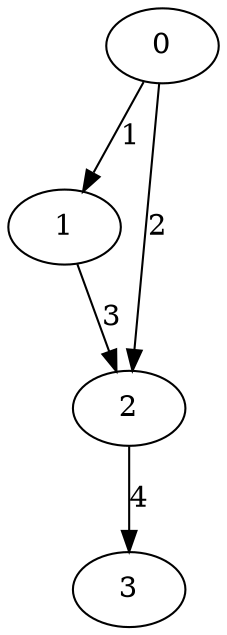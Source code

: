 digraph g
{
0;1;2;3;
0 -> 1 [label="1"];
0 -> 2 [label="2"];
1 -> 2 [label="3"];
2 -> 3 [label="4"]
}